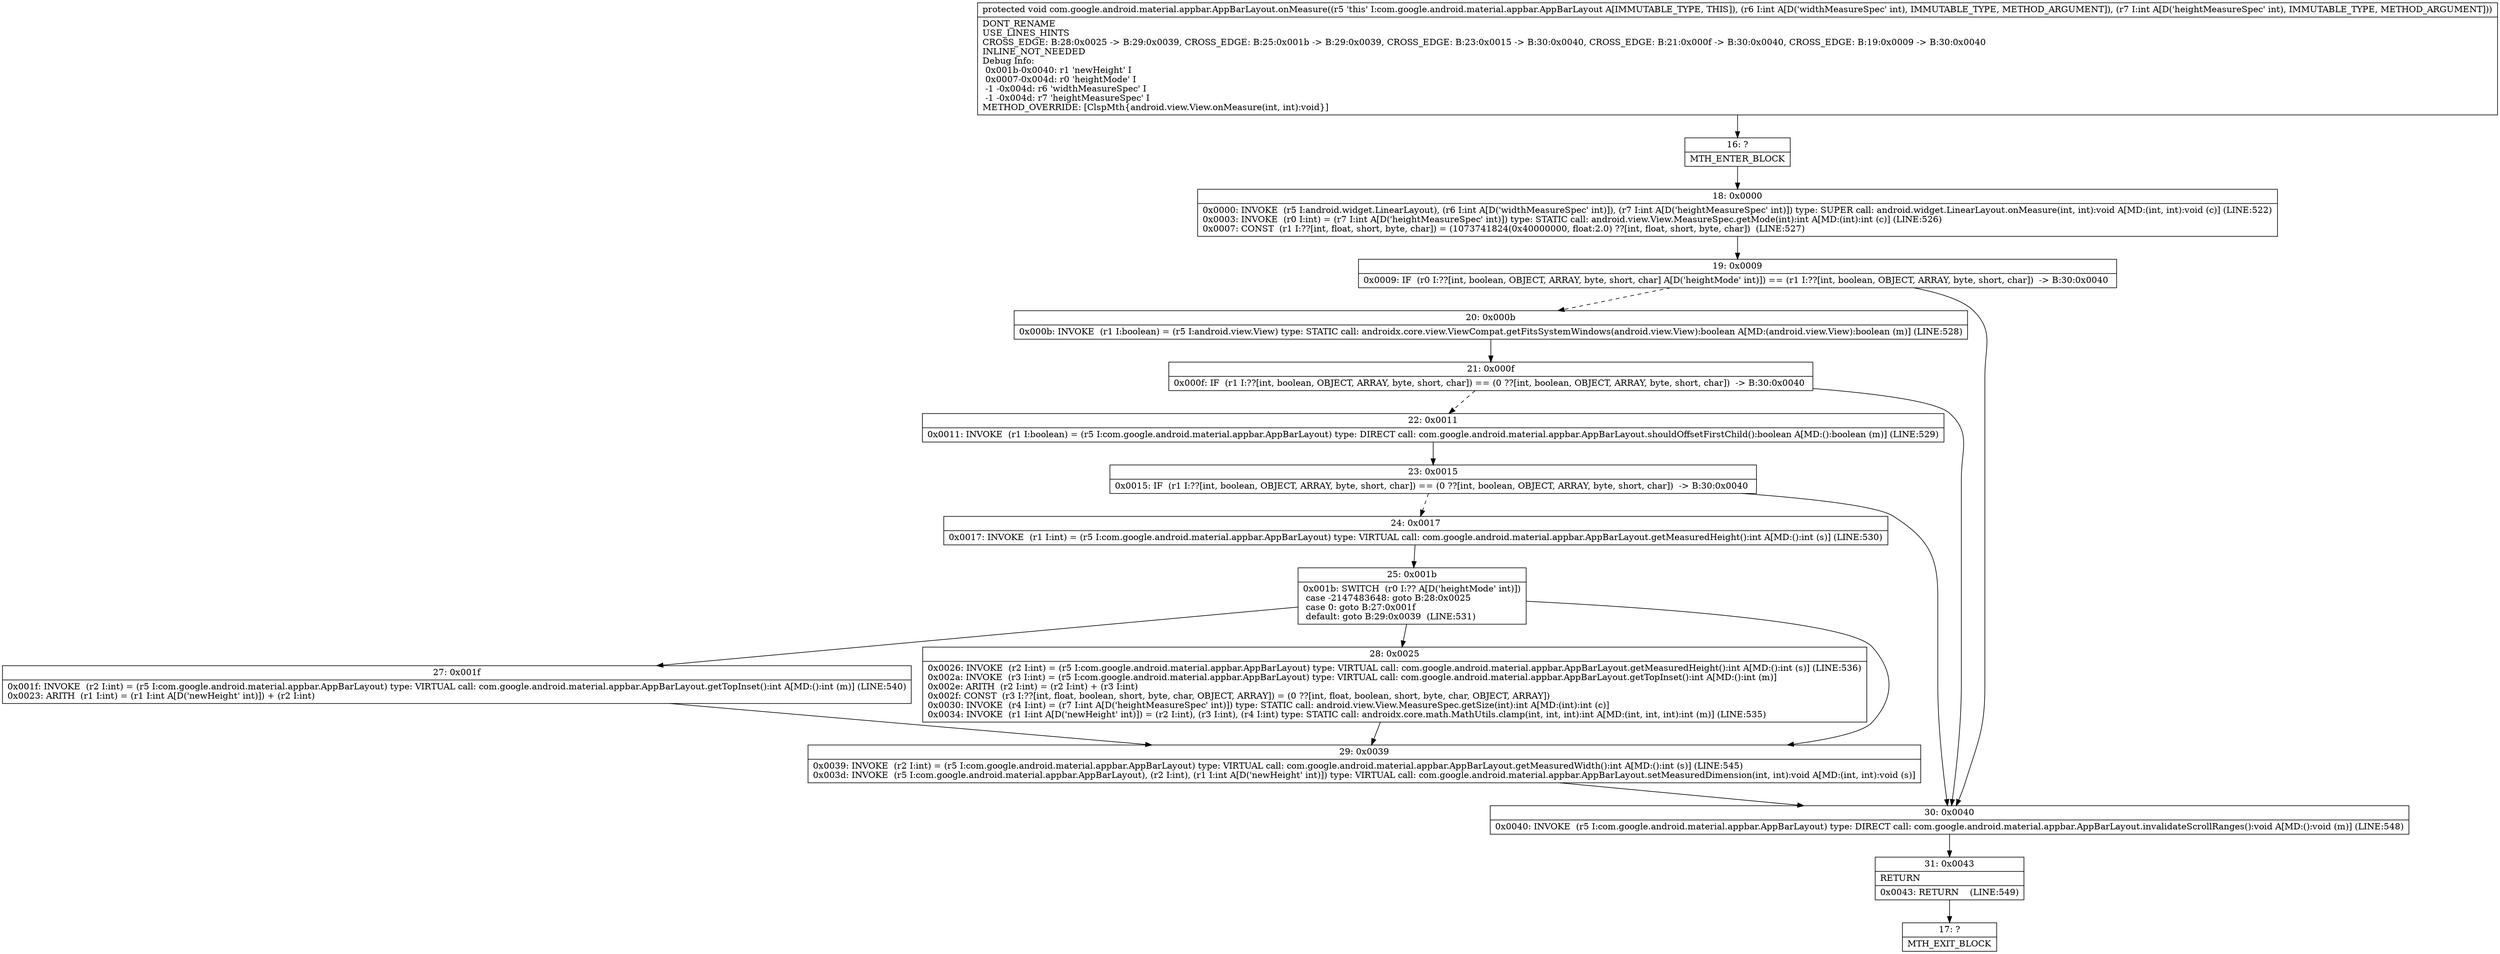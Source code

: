 digraph "CFG forcom.google.android.material.appbar.AppBarLayout.onMeasure(II)V" {
Node_16 [shape=record,label="{16\:\ ?|MTH_ENTER_BLOCK\l}"];
Node_18 [shape=record,label="{18\:\ 0x0000|0x0000: INVOKE  (r5 I:android.widget.LinearLayout), (r6 I:int A[D('widthMeasureSpec' int)]), (r7 I:int A[D('heightMeasureSpec' int)]) type: SUPER call: android.widget.LinearLayout.onMeasure(int, int):void A[MD:(int, int):void (c)] (LINE:522)\l0x0003: INVOKE  (r0 I:int) = (r7 I:int A[D('heightMeasureSpec' int)]) type: STATIC call: android.view.View.MeasureSpec.getMode(int):int A[MD:(int):int (c)] (LINE:526)\l0x0007: CONST  (r1 I:??[int, float, short, byte, char]) = (1073741824(0x40000000, float:2.0) ??[int, float, short, byte, char])  (LINE:527)\l}"];
Node_19 [shape=record,label="{19\:\ 0x0009|0x0009: IF  (r0 I:??[int, boolean, OBJECT, ARRAY, byte, short, char] A[D('heightMode' int)]) == (r1 I:??[int, boolean, OBJECT, ARRAY, byte, short, char])  \-\> B:30:0x0040 \l}"];
Node_20 [shape=record,label="{20\:\ 0x000b|0x000b: INVOKE  (r1 I:boolean) = (r5 I:android.view.View) type: STATIC call: androidx.core.view.ViewCompat.getFitsSystemWindows(android.view.View):boolean A[MD:(android.view.View):boolean (m)] (LINE:528)\l}"];
Node_21 [shape=record,label="{21\:\ 0x000f|0x000f: IF  (r1 I:??[int, boolean, OBJECT, ARRAY, byte, short, char]) == (0 ??[int, boolean, OBJECT, ARRAY, byte, short, char])  \-\> B:30:0x0040 \l}"];
Node_22 [shape=record,label="{22\:\ 0x0011|0x0011: INVOKE  (r1 I:boolean) = (r5 I:com.google.android.material.appbar.AppBarLayout) type: DIRECT call: com.google.android.material.appbar.AppBarLayout.shouldOffsetFirstChild():boolean A[MD:():boolean (m)] (LINE:529)\l}"];
Node_23 [shape=record,label="{23\:\ 0x0015|0x0015: IF  (r1 I:??[int, boolean, OBJECT, ARRAY, byte, short, char]) == (0 ??[int, boolean, OBJECT, ARRAY, byte, short, char])  \-\> B:30:0x0040 \l}"];
Node_24 [shape=record,label="{24\:\ 0x0017|0x0017: INVOKE  (r1 I:int) = (r5 I:com.google.android.material.appbar.AppBarLayout) type: VIRTUAL call: com.google.android.material.appbar.AppBarLayout.getMeasuredHeight():int A[MD:():int (s)] (LINE:530)\l}"];
Node_25 [shape=record,label="{25\:\ 0x001b|0x001b: SWITCH  (r0 I:?? A[D('heightMode' int)])\l case \-2147483648: goto B:28:0x0025\l case 0: goto B:27:0x001f\l default: goto B:29:0x0039  (LINE:531)\l}"];
Node_27 [shape=record,label="{27\:\ 0x001f|0x001f: INVOKE  (r2 I:int) = (r5 I:com.google.android.material.appbar.AppBarLayout) type: VIRTUAL call: com.google.android.material.appbar.AppBarLayout.getTopInset():int A[MD:():int (m)] (LINE:540)\l0x0023: ARITH  (r1 I:int) = (r1 I:int A[D('newHeight' int)]) + (r2 I:int) \l}"];
Node_28 [shape=record,label="{28\:\ 0x0025|0x0026: INVOKE  (r2 I:int) = (r5 I:com.google.android.material.appbar.AppBarLayout) type: VIRTUAL call: com.google.android.material.appbar.AppBarLayout.getMeasuredHeight():int A[MD:():int (s)] (LINE:536)\l0x002a: INVOKE  (r3 I:int) = (r5 I:com.google.android.material.appbar.AppBarLayout) type: VIRTUAL call: com.google.android.material.appbar.AppBarLayout.getTopInset():int A[MD:():int (m)]\l0x002e: ARITH  (r2 I:int) = (r2 I:int) + (r3 I:int) \l0x002f: CONST  (r3 I:??[int, float, boolean, short, byte, char, OBJECT, ARRAY]) = (0 ??[int, float, boolean, short, byte, char, OBJECT, ARRAY]) \l0x0030: INVOKE  (r4 I:int) = (r7 I:int A[D('heightMeasureSpec' int)]) type: STATIC call: android.view.View.MeasureSpec.getSize(int):int A[MD:(int):int (c)]\l0x0034: INVOKE  (r1 I:int A[D('newHeight' int)]) = (r2 I:int), (r3 I:int), (r4 I:int) type: STATIC call: androidx.core.math.MathUtils.clamp(int, int, int):int A[MD:(int, int, int):int (m)] (LINE:535)\l}"];
Node_29 [shape=record,label="{29\:\ 0x0039|0x0039: INVOKE  (r2 I:int) = (r5 I:com.google.android.material.appbar.AppBarLayout) type: VIRTUAL call: com.google.android.material.appbar.AppBarLayout.getMeasuredWidth():int A[MD:():int (s)] (LINE:545)\l0x003d: INVOKE  (r5 I:com.google.android.material.appbar.AppBarLayout), (r2 I:int), (r1 I:int A[D('newHeight' int)]) type: VIRTUAL call: com.google.android.material.appbar.AppBarLayout.setMeasuredDimension(int, int):void A[MD:(int, int):void (s)]\l}"];
Node_30 [shape=record,label="{30\:\ 0x0040|0x0040: INVOKE  (r5 I:com.google.android.material.appbar.AppBarLayout) type: DIRECT call: com.google.android.material.appbar.AppBarLayout.invalidateScrollRanges():void A[MD:():void (m)] (LINE:548)\l}"];
Node_31 [shape=record,label="{31\:\ 0x0043|RETURN\l|0x0043: RETURN    (LINE:549)\l}"];
Node_17 [shape=record,label="{17\:\ ?|MTH_EXIT_BLOCK\l}"];
MethodNode[shape=record,label="{protected void com.google.android.material.appbar.AppBarLayout.onMeasure((r5 'this' I:com.google.android.material.appbar.AppBarLayout A[IMMUTABLE_TYPE, THIS]), (r6 I:int A[D('widthMeasureSpec' int), IMMUTABLE_TYPE, METHOD_ARGUMENT]), (r7 I:int A[D('heightMeasureSpec' int), IMMUTABLE_TYPE, METHOD_ARGUMENT]))  | DONT_RENAME\lUSE_LINES_HINTS\lCROSS_EDGE: B:28:0x0025 \-\> B:29:0x0039, CROSS_EDGE: B:25:0x001b \-\> B:29:0x0039, CROSS_EDGE: B:23:0x0015 \-\> B:30:0x0040, CROSS_EDGE: B:21:0x000f \-\> B:30:0x0040, CROSS_EDGE: B:19:0x0009 \-\> B:30:0x0040\lINLINE_NOT_NEEDED\lDebug Info:\l  0x001b\-0x0040: r1 'newHeight' I\l  0x0007\-0x004d: r0 'heightMode' I\l  \-1 \-0x004d: r6 'widthMeasureSpec' I\l  \-1 \-0x004d: r7 'heightMeasureSpec' I\lMETHOD_OVERRIDE: [ClspMth\{android.view.View.onMeasure(int, int):void\}]\l}"];
MethodNode -> Node_16;Node_16 -> Node_18;
Node_18 -> Node_19;
Node_19 -> Node_20[style=dashed];
Node_19 -> Node_30;
Node_20 -> Node_21;
Node_21 -> Node_22[style=dashed];
Node_21 -> Node_30;
Node_22 -> Node_23;
Node_23 -> Node_24[style=dashed];
Node_23 -> Node_30;
Node_24 -> Node_25;
Node_25 -> Node_27;
Node_25 -> Node_28;
Node_25 -> Node_29;
Node_27 -> Node_29;
Node_28 -> Node_29;
Node_29 -> Node_30;
Node_30 -> Node_31;
Node_31 -> Node_17;
}

